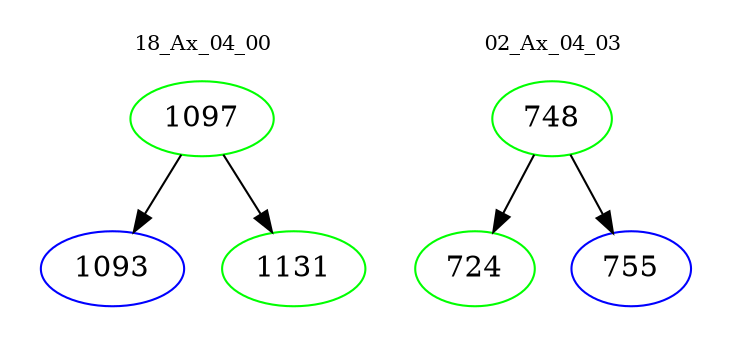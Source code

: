 digraph{
subgraph cluster_0 {
color = white
label = "18_Ax_04_00";
fontsize=10;
T0_1097 [label="1097", color="green"]
T0_1097 -> T0_1093 [color="black"]
T0_1093 [label="1093", color="blue"]
T0_1097 -> T0_1131 [color="black"]
T0_1131 [label="1131", color="green"]
}
subgraph cluster_1 {
color = white
label = "02_Ax_04_03";
fontsize=10;
T1_748 [label="748", color="green"]
T1_748 -> T1_724 [color="black"]
T1_724 [label="724", color="green"]
T1_748 -> T1_755 [color="black"]
T1_755 [label="755", color="blue"]
}
}
